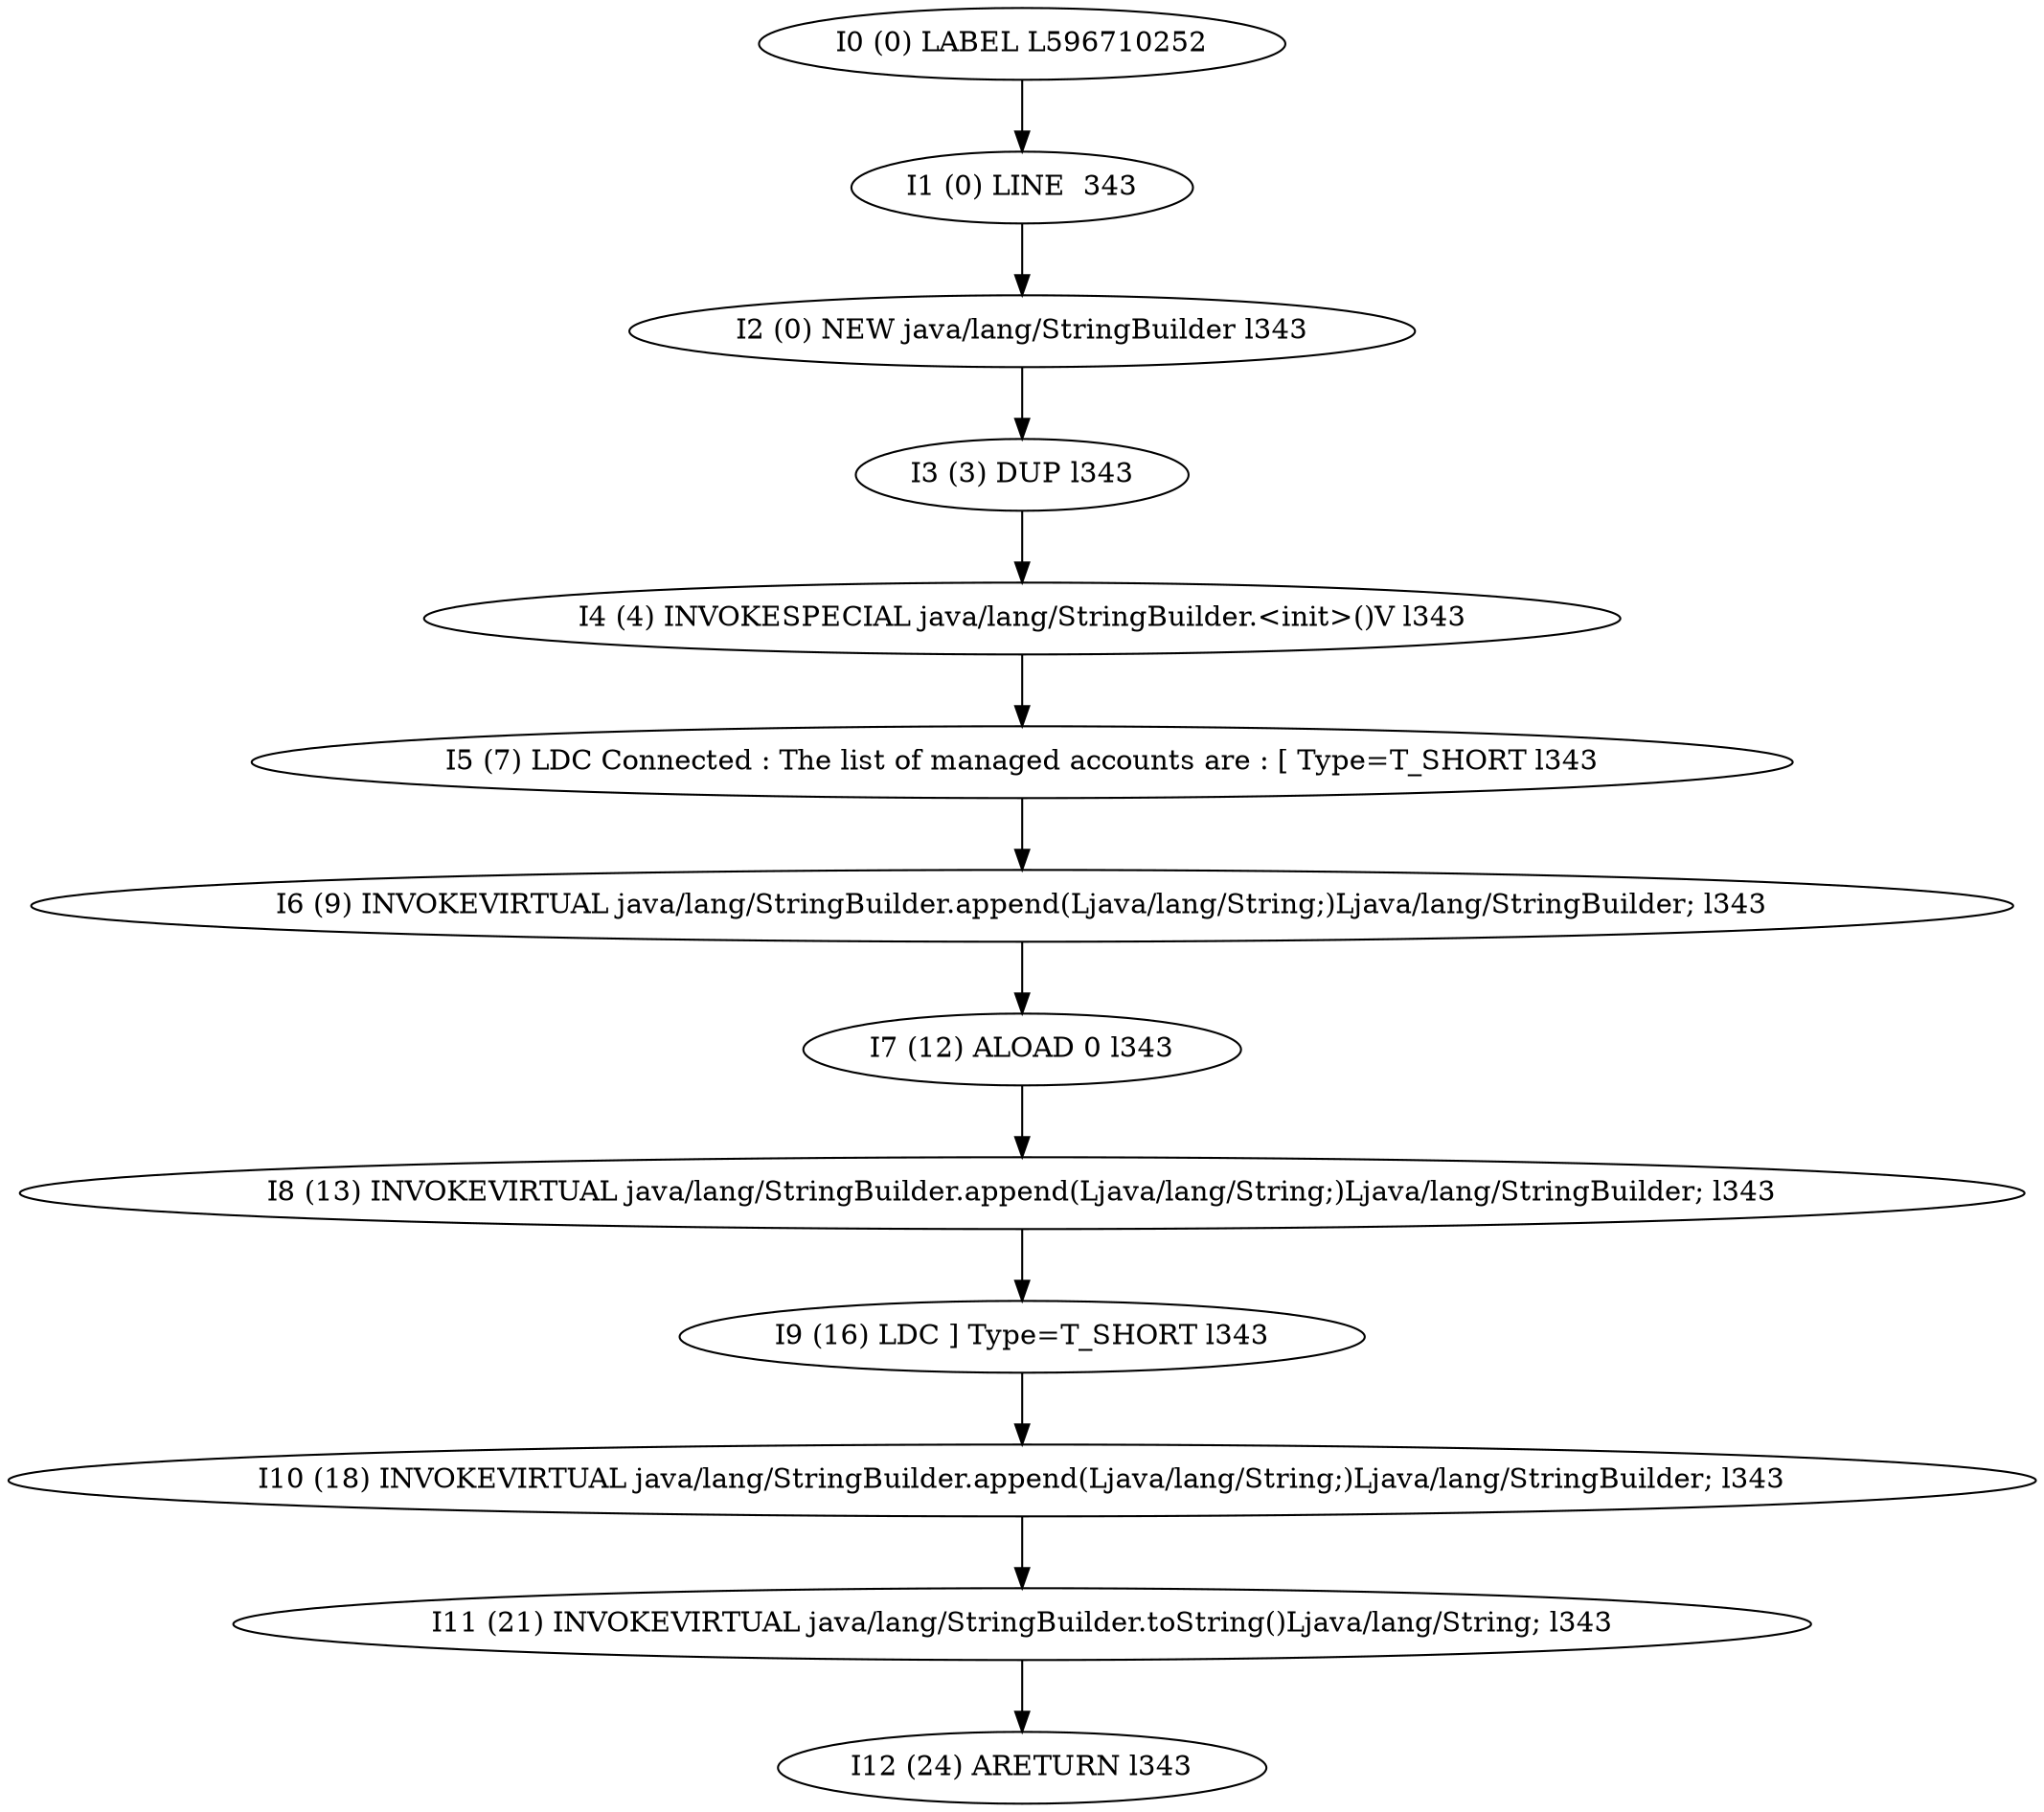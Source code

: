 digraph G {
  1 [ label="I0 (0) LABEL L596710252" ];
  2 [ label="I1 (0) LINE  343" ];
  3 [ label="I2 (0) NEW java/lang/StringBuilder l343" ];
  4 [ label="I3 (3) DUP l343" ];
  5 [ label="I4 (4) INVOKESPECIAL java/lang/StringBuilder.<init>()V l343" ];
  6 [ label="I5 (7) LDC Connected : The list of managed accounts are : [ Type=T_SHORT l343" ];
  7 [ label="I6 (9) INVOKEVIRTUAL java/lang/StringBuilder.append(Ljava/lang/String;)Ljava/lang/StringBuilder; l343" ];
  8 [ label="I7 (12) ALOAD 0 l343" ];
  9 [ label="I8 (13) INVOKEVIRTUAL java/lang/StringBuilder.append(Ljava/lang/String;)Ljava/lang/StringBuilder; l343" ];
  10 [ label="I9 (16) LDC ] Type=T_SHORT l343" ];
  11 [ label="I10 (18) INVOKEVIRTUAL java/lang/StringBuilder.append(Ljava/lang/String;)Ljava/lang/StringBuilder; l343" ];
  12 [ label="I11 (21) INVOKEVIRTUAL java/lang/StringBuilder.toString()Ljava/lang/String; l343" ];
  13 [ label="I12 (24) ARETURN l343" ];
  1 -> 2 [ label="" ];
  2 -> 3 [ label="" ];
  3 -> 4 [ label="" ];
  4 -> 5 [ label="" ];
  5 -> 6 [ label="" ];
  6 -> 7 [ label="" ];
  7 -> 8 [ label="" ];
  8 -> 9 [ label="" ];
  9 -> 10 [ label="" ];
  10 -> 11 [ label="" ];
  11 -> 12 [ label="" ];
  12 -> 13 [ label="" ];
}
